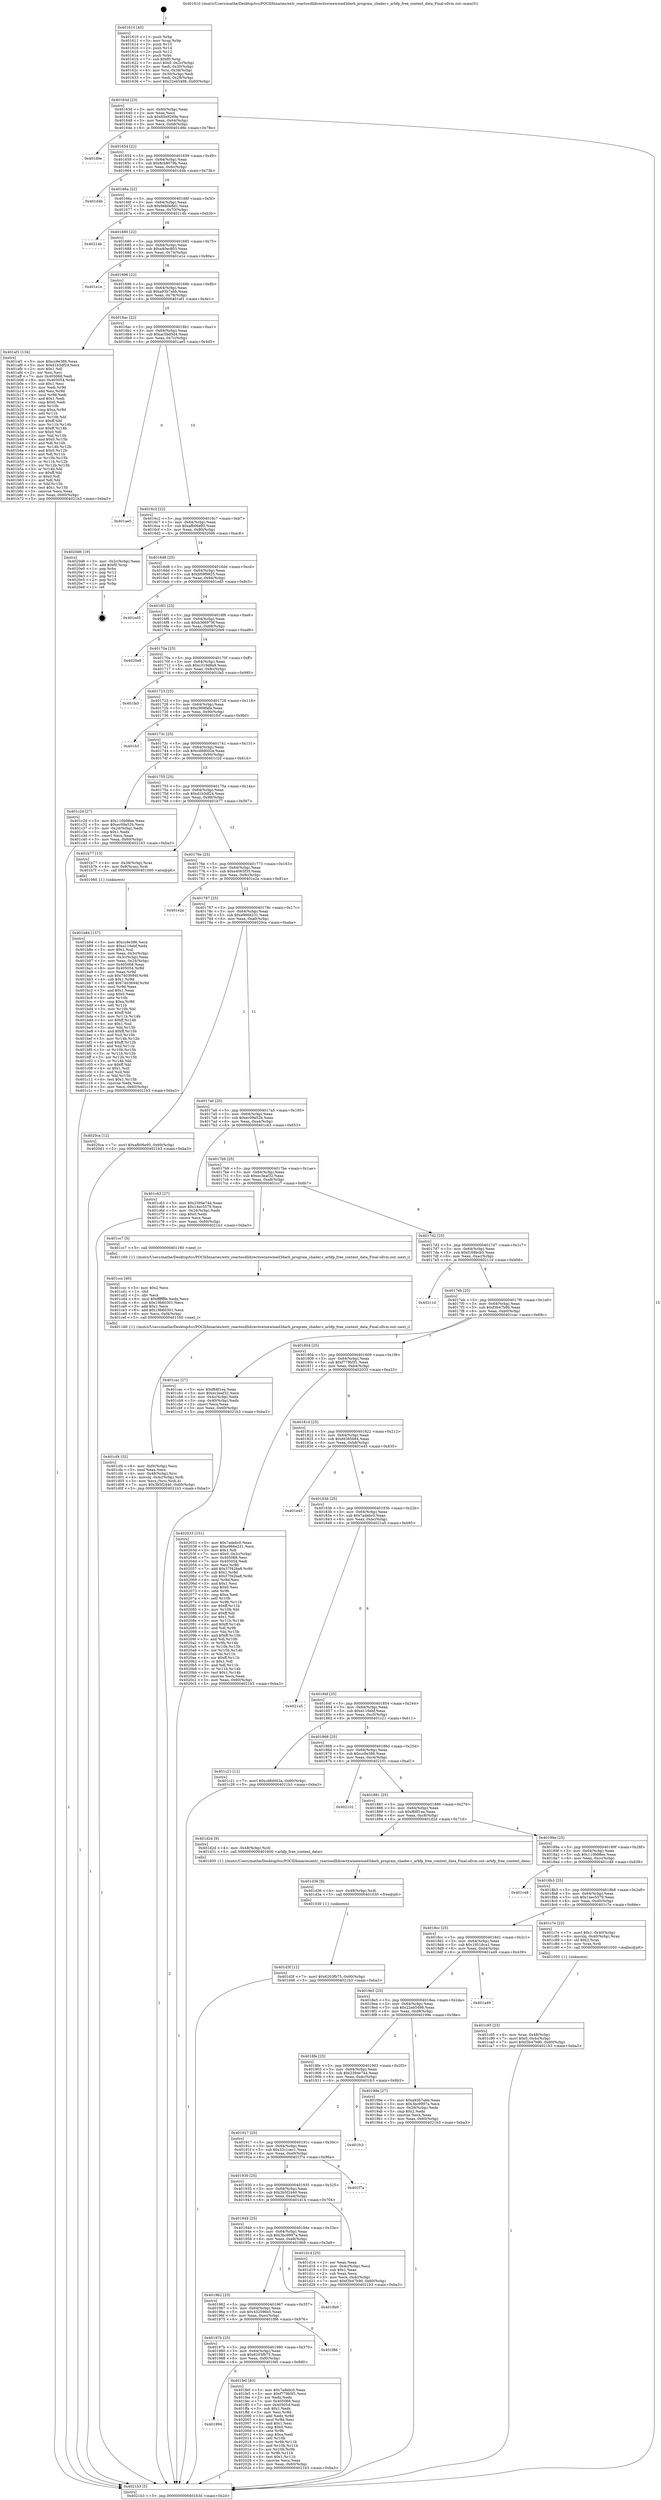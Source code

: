 digraph "0x401610" {
  label = "0x401610 (/mnt/c/Users/mathe/Desktop/tcc/POCII/binaries/extr_reactosdlldirectxwinewined3darb_program_shader.c_arbfp_free_context_data_Final-ollvm.out::main(0))"
  labelloc = "t"
  node[shape=record]

  Entry [label="",width=0.3,height=0.3,shape=circle,fillcolor=black,style=filled]
  "0x40163d" [label="{
     0x40163d [23]\l
     | [instrs]\l
     &nbsp;&nbsp;0x40163d \<+3\>: mov -0x60(%rbp),%eax\l
     &nbsp;&nbsp;0x401640 \<+2\>: mov %eax,%ecx\l
     &nbsp;&nbsp;0x401642 \<+6\>: sub $0x85a9269e,%ecx\l
     &nbsp;&nbsp;0x401648 \<+3\>: mov %eax,-0x64(%rbp)\l
     &nbsp;&nbsp;0x40164b \<+3\>: mov %ecx,-0x68(%rbp)\l
     &nbsp;&nbsp;0x40164e \<+6\>: je 0000000000401d9e \<main+0x78e\>\l
  }"]
  "0x401d9e" [label="{
     0x401d9e\l
  }", style=dashed]
  "0x401654" [label="{
     0x401654 [22]\l
     | [instrs]\l
     &nbsp;&nbsp;0x401654 \<+5\>: jmp 0000000000401659 \<main+0x49\>\l
     &nbsp;&nbsp;0x401659 \<+3\>: mov -0x64(%rbp),%eax\l
     &nbsp;&nbsp;0x40165c \<+5\>: sub $0x8cb8079b,%eax\l
     &nbsp;&nbsp;0x401661 \<+3\>: mov %eax,-0x6c(%rbp)\l
     &nbsp;&nbsp;0x401664 \<+6\>: je 0000000000401d4b \<main+0x73b\>\l
  }"]
  Exit [label="",width=0.3,height=0.3,shape=circle,fillcolor=black,style=filled,peripheries=2]
  "0x401d4b" [label="{
     0x401d4b\l
  }", style=dashed]
  "0x40166a" [label="{
     0x40166a [22]\l
     | [instrs]\l
     &nbsp;&nbsp;0x40166a \<+5\>: jmp 000000000040166f \<main+0x5f\>\l
     &nbsp;&nbsp;0x40166f \<+3\>: mov -0x64(%rbp),%eax\l
     &nbsp;&nbsp;0x401672 \<+5\>: sub $0x9eb0e8d1,%eax\l
     &nbsp;&nbsp;0x401677 \<+3\>: mov %eax,-0x70(%rbp)\l
     &nbsp;&nbsp;0x40167a \<+6\>: je 000000000040214b \<main+0xb3b\>\l
  }"]
  "0x401994" [label="{
     0x401994\l
  }", style=dashed]
  "0x40214b" [label="{
     0x40214b\l
  }", style=dashed]
  "0x401680" [label="{
     0x401680 [22]\l
     | [instrs]\l
     &nbsp;&nbsp;0x401680 \<+5\>: jmp 0000000000401685 \<main+0x75\>\l
     &nbsp;&nbsp;0x401685 \<+3\>: mov -0x64(%rbp),%eax\l
     &nbsp;&nbsp;0x401688 \<+5\>: sub $0xa40ec803,%eax\l
     &nbsp;&nbsp;0x40168d \<+3\>: mov %eax,-0x74(%rbp)\l
     &nbsp;&nbsp;0x401690 \<+6\>: je 0000000000401e1e \<main+0x80e\>\l
  }"]
  "0x401fe0" [label="{
     0x401fe0 [83]\l
     | [instrs]\l
     &nbsp;&nbsp;0x401fe0 \<+5\>: mov $0x7adebc0,%eax\l
     &nbsp;&nbsp;0x401fe5 \<+5\>: mov $0xf779b5f1,%ecx\l
     &nbsp;&nbsp;0x401fea \<+2\>: xor %edx,%edx\l
     &nbsp;&nbsp;0x401fec \<+7\>: mov 0x405068,%esi\l
     &nbsp;&nbsp;0x401ff3 \<+7\>: mov 0x405054,%edi\l
     &nbsp;&nbsp;0x401ffa \<+3\>: sub $0x1,%edx\l
     &nbsp;&nbsp;0x401ffd \<+3\>: mov %esi,%r8d\l
     &nbsp;&nbsp;0x402000 \<+3\>: add %edx,%r8d\l
     &nbsp;&nbsp;0x402003 \<+4\>: imul %r8d,%esi\l
     &nbsp;&nbsp;0x402007 \<+3\>: and $0x1,%esi\l
     &nbsp;&nbsp;0x40200a \<+3\>: cmp $0x0,%esi\l
     &nbsp;&nbsp;0x40200d \<+4\>: sete %r9b\l
     &nbsp;&nbsp;0x402011 \<+3\>: cmp $0xa,%edi\l
     &nbsp;&nbsp;0x402014 \<+4\>: setl %r10b\l
     &nbsp;&nbsp;0x402018 \<+3\>: mov %r9b,%r11b\l
     &nbsp;&nbsp;0x40201b \<+3\>: and %r10b,%r11b\l
     &nbsp;&nbsp;0x40201e \<+3\>: xor %r10b,%r9b\l
     &nbsp;&nbsp;0x402021 \<+3\>: or %r9b,%r11b\l
     &nbsp;&nbsp;0x402024 \<+4\>: test $0x1,%r11b\l
     &nbsp;&nbsp;0x402028 \<+3\>: cmovne %ecx,%eax\l
     &nbsp;&nbsp;0x40202b \<+3\>: mov %eax,-0x60(%rbp)\l
     &nbsp;&nbsp;0x40202e \<+5\>: jmp 00000000004021b3 \<main+0xba3\>\l
  }"]
  "0x401e1e" [label="{
     0x401e1e\l
  }", style=dashed]
  "0x401696" [label="{
     0x401696 [22]\l
     | [instrs]\l
     &nbsp;&nbsp;0x401696 \<+5\>: jmp 000000000040169b \<main+0x8b\>\l
     &nbsp;&nbsp;0x40169b \<+3\>: mov -0x64(%rbp),%eax\l
     &nbsp;&nbsp;0x40169e \<+5\>: sub $0xa93b7abb,%eax\l
     &nbsp;&nbsp;0x4016a3 \<+3\>: mov %eax,-0x78(%rbp)\l
     &nbsp;&nbsp;0x4016a6 \<+6\>: je 0000000000401af1 \<main+0x4e1\>\l
  }"]
  "0x40197b" [label="{
     0x40197b [25]\l
     | [instrs]\l
     &nbsp;&nbsp;0x40197b \<+5\>: jmp 0000000000401980 \<main+0x370\>\l
     &nbsp;&nbsp;0x401980 \<+3\>: mov -0x64(%rbp),%eax\l
     &nbsp;&nbsp;0x401983 \<+5\>: sub $0x6203fb75,%eax\l
     &nbsp;&nbsp;0x401988 \<+6\>: mov %eax,-0xf0(%rbp)\l
     &nbsp;&nbsp;0x40198e \<+6\>: je 0000000000401fe0 \<main+0x9d0\>\l
  }"]
  "0x401af1" [label="{
     0x401af1 [134]\l
     | [instrs]\l
     &nbsp;&nbsp;0x401af1 \<+5\>: mov $0xcc9e386,%eax\l
     &nbsp;&nbsp;0x401af6 \<+5\>: mov $0xd1b3df24,%ecx\l
     &nbsp;&nbsp;0x401afb \<+2\>: mov $0x1,%dl\l
     &nbsp;&nbsp;0x401afd \<+2\>: xor %esi,%esi\l
     &nbsp;&nbsp;0x401aff \<+7\>: mov 0x405068,%edi\l
     &nbsp;&nbsp;0x401b06 \<+8\>: mov 0x405054,%r8d\l
     &nbsp;&nbsp;0x401b0e \<+3\>: sub $0x1,%esi\l
     &nbsp;&nbsp;0x401b11 \<+3\>: mov %edi,%r9d\l
     &nbsp;&nbsp;0x401b14 \<+3\>: add %esi,%r9d\l
     &nbsp;&nbsp;0x401b17 \<+4\>: imul %r9d,%edi\l
     &nbsp;&nbsp;0x401b1b \<+3\>: and $0x1,%edi\l
     &nbsp;&nbsp;0x401b1e \<+3\>: cmp $0x0,%edi\l
     &nbsp;&nbsp;0x401b21 \<+4\>: sete %r10b\l
     &nbsp;&nbsp;0x401b25 \<+4\>: cmp $0xa,%r8d\l
     &nbsp;&nbsp;0x401b29 \<+4\>: setl %r11b\l
     &nbsp;&nbsp;0x401b2d \<+3\>: mov %r10b,%bl\l
     &nbsp;&nbsp;0x401b30 \<+3\>: xor $0xff,%bl\l
     &nbsp;&nbsp;0x401b33 \<+3\>: mov %r11b,%r14b\l
     &nbsp;&nbsp;0x401b36 \<+4\>: xor $0xff,%r14b\l
     &nbsp;&nbsp;0x401b3a \<+3\>: xor $0x0,%dl\l
     &nbsp;&nbsp;0x401b3d \<+3\>: mov %bl,%r15b\l
     &nbsp;&nbsp;0x401b40 \<+4\>: and $0x0,%r15b\l
     &nbsp;&nbsp;0x401b44 \<+3\>: and %dl,%r10b\l
     &nbsp;&nbsp;0x401b47 \<+3\>: mov %r14b,%r12b\l
     &nbsp;&nbsp;0x401b4a \<+4\>: and $0x0,%r12b\l
     &nbsp;&nbsp;0x401b4e \<+3\>: and %dl,%r11b\l
     &nbsp;&nbsp;0x401b51 \<+3\>: or %r10b,%r15b\l
     &nbsp;&nbsp;0x401b54 \<+3\>: or %r11b,%r12b\l
     &nbsp;&nbsp;0x401b57 \<+3\>: xor %r12b,%r15b\l
     &nbsp;&nbsp;0x401b5a \<+3\>: or %r14b,%bl\l
     &nbsp;&nbsp;0x401b5d \<+3\>: xor $0xff,%bl\l
     &nbsp;&nbsp;0x401b60 \<+3\>: or $0x0,%dl\l
     &nbsp;&nbsp;0x401b63 \<+2\>: and %dl,%bl\l
     &nbsp;&nbsp;0x401b65 \<+3\>: or %bl,%r15b\l
     &nbsp;&nbsp;0x401b68 \<+4\>: test $0x1,%r15b\l
     &nbsp;&nbsp;0x401b6c \<+3\>: cmovne %ecx,%eax\l
     &nbsp;&nbsp;0x401b6f \<+3\>: mov %eax,-0x60(%rbp)\l
     &nbsp;&nbsp;0x401b72 \<+5\>: jmp 00000000004021b3 \<main+0xba3\>\l
  }"]
  "0x4016ac" [label="{
     0x4016ac [22]\l
     | [instrs]\l
     &nbsp;&nbsp;0x4016ac \<+5\>: jmp 00000000004016b1 \<main+0xa1\>\l
     &nbsp;&nbsp;0x4016b1 \<+3\>: mov -0x64(%rbp),%eax\l
     &nbsp;&nbsp;0x4016b4 \<+5\>: sub $0xac5bd5d4,%eax\l
     &nbsp;&nbsp;0x4016b9 \<+3\>: mov %eax,-0x7c(%rbp)\l
     &nbsp;&nbsp;0x4016bc \<+6\>: je 0000000000401ae5 \<main+0x4d5\>\l
  }"]
  "0x401f86" [label="{
     0x401f86\l
  }", style=dashed]
  "0x401ae5" [label="{
     0x401ae5\l
  }", style=dashed]
  "0x4016c2" [label="{
     0x4016c2 [22]\l
     | [instrs]\l
     &nbsp;&nbsp;0x4016c2 \<+5\>: jmp 00000000004016c7 \<main+0xb7\>\l
     &nbsp;&nbsp;0x4016c7 \<+3\>: mov -0x64(%rbp),%eax\l
     &nbsp;&nbsp;0x4016ca \<+5\>: sub $0xafb06e95,%eax\l
     &nbsp;&nbsp;0x4016cf \<+3\>: mov %eax,-0x80(%rbp)\l
     &nbsp;&nbsp;0x4016d2 \<+6\>: je 00000000004020d6 \<main+0xac6\>\l
  }"]
  "0x401962" [label="{
     0x401962 [25]\l
     | [instrs]\l
     &nbsp;&nbsp;0x401962 \<+5\>: jmp 0000000000401967 \<main+0x357\>\l
     &nbsp;&nbsp;0x401967 \<+3\>: mov -0x64(%rbp),%eax\l
     &nbsp;&nbsp;0x40196a \<+5\>: sub $0x432596e5,%eax\l
     &nbsp;&nbsp;0x40196f \<+6\>: mov %eax,-0xec(%rbp)\l
     &nbsp;&nbsp;0x401975 \<+6\>: je 0000000000401f86 \<main+0x976\>\l
  }"]
  "0x4020d6" [label="{
     0x4020d6 [19]\l
     | [instrs]\l
     &nbsp;&nbsp;0x4020d6 \<+3\>: mov -0x2c(%rbp),%eax\l
     &nbsp;&nbsp;0x4020d9 \<+7\>: add $0xf0,%rsp\l
     &nbsp;&nbsp;0x4020e0 \<+1\>: pop %rbx\l
     &nbsp;&nbsp;0x4020e1 \<+2\>: pop %r12\l
     &nbsp;&nbsp;0x4020e3 \<+2\>: pop %r14\l
     &nbsp;&nbsp;0x4020e5 \<+2\>: pop %r15\l
     &nbsp;&nbsp;0x4020e7 \<+1\>: pop %rbp\l
     &nbsp;&nbsp;0x4020e8 \<+1\>: ret\l
  }"]
  "0x4016d8" [label="{
     0x4016d8 [25]\l
     | [instrs]\l
     &nbsp;&nbsp;0x4016d8 \<+5\>: jmp 00000000004016dd \<main+0xcd\>\l
     &nbsp;&nbsp;0x4016dd \<+3\>: mov -0x64(%rbp),%eax\l
     &nbsp;&nbsp;0x4016e0 \<+5\>: sub $0xb09f9825,%eax\l
     &nbsp;&nbsp;0x4016e5 \<+6\>: mov %eax,-0x84(%rbp)\l
     &nbsp;&nbsp;0x4016eb \<+6\>: je 0000000000401ed5 \<main+0x8c5\>\l
  }"]
  "0x4019b9" [label="{
     0x4019b9\l
  }", style=dashed]
  "0x401ed5" [label="{
     0x401ed5\l
  }", style=dashed]
  "0x4016f1" [label="{
     0x4016f1 [25]\l
     | [instrs]\l
     &nbsp;&nbsp;0x4016f1 \<+5\>: jmp 00000000004016f6 \<main+0xe6\>\l
     &nbsp;&nbsp;0x4016f6 \<+3\>: mov -0x64(%rbp),%eax\l
     &nbsp;&nbsp;0x4016f9 \<+5\>: sub $0xb366979f,%eax\l
     &nbsp;&nbsp;0x4016fe \<+6\>: mov %eax,-0x88(%rbp)\l
     &nbsp;&nbsp;0x401704 \<+6\>: je 00000000004020e9 \<main+0xad9\>\l
  }"]
  "0x401d3f" [label="{
     0x401d3f [12]\l
     | [instrs]\l
     &nbsp;&nbsp;0x401d3f \<+7\>: movl $0x6203fb75,-0x60(%rbp)\l
     &nbsp;&nbsp;0x401d46 \<+5\>: jmp 00000000004021b3 \<main+0xba3\>\l
  }"]
  "0x4020e9" [label="{
     0x4020e9\l
  }", style=dashed]
  "0x40170a" [label="{
     0x40170a [25]\l
     | [instrs]\l
     &nbsp;&nbsp;0x40170a \<+5\>: jmp 000000000040170f \<main+0xff\>\l
     &nbsp;&nbsp;0x40170f \<+3\>: mov -0x64(%rbp),%eax\l
     &nbsp;&nbsp;0x401712 \<+5\>: sub $0xc319d8a9,%eax\l
     &nbsp;&nbsp;0x401717 \<+6\>: mov %eax,-0x8c(%rbp)\l
     &nbsp;&nbsp;0x40171d \<+6\>: je 0000000000401fa5 \<main+0x995\>\l
  }"]
  "0x401d36" [label="{
     0x401d36 [9]\l
     | [instrs]\l
     &nbsp;&nbsp;0x401d36 \<+4\>: mov -0x48(%rbp),%rdi\l
     &nbsp;&nbsp;0x401d3a \<+5\>: call 0000000000401030 \<free@plt\>\l
     | [calls]\l
     &nbsp;&nbsp;0x401030 \{1\} (unknown)\l
  }"]
  "0x401fa5" [label="{
     0x401fa5\l
  }", style=dashed]
  "0x401723" [label="{
     0x401723 [25]\l
     | [instrs]\l
     &nbsp;&nbsp;0x401723 \<+5\>: jmp 0000000000401728 \<main+0x118\>\l
     &nbsp;&nbsp;0x401728 \<+3\>: mov -0x64(%rbp),%eax\l
     &nbsp;&nbsp;0x40172b \<+5\>: sub $0xc909fafa,%eax\l
     &nbsp;&nbsp;0x401730 \<+6\>: mov %eax,-0x90(%rbp)\l
     &nbsp;&nbsp;0x401736 \<+6\>: je 0000000000401fcf \<main+0x9bf\>\l
  }"]
  "0x401949" [label="{
     0x401949 [25]\l
     | [instrs]\l
     &nbsp;&nbsp;0x401949 \<+5\>: jmp 000000000040194e \<main+0x33e\>\l
     &nbsp;&nbsp;0x40194e \<+3\>: mov -0x64(%rbp),%eax\l
     &nbsp;&nbsp;0x401951 \<+5\>: sub $0x3bc9997a,%eax\l
     &nbsp;&nbsp;0x401956 \<+6\>: mov %eax,-0xe8(%rbp)\l
     &nbsp;&nbsp;0x40195c \<+6\>: je 00000000004019b9 \<main+0x3a9\>\l
  }"]
  "0x401fcf" [label="{
     0x401fcf\l
  }", style=dashed]
  "0x40173c" [label="{
     0x40173c [25]\l
     | [instrs]\l
     &nbsp;&nbsp;0x40173c \<+5\>: jmp 0000000000401741 \<main+0x131\>\l
     &nbsp;&nbsp;0x401741 \<+3\>: mov -0x64(%rbp),%eax\l
     &nbsp;&nbsp;0x401744 \<+5\>: sub $0xcd8d002a,%eax\l
     &nbsp;&nbsp;0x401749 \<+6\>: mov %eax,-0x94(%rbp)\l
     &nbsp;&nbsp;0x40174f \<+6\>: je 0000000000401c2d \<main+0x61d\>\l
  }"]
  "0x401d14" [label="{
     0x401d14 [25]\l
     | [instrs]\l
     &nbsp;&nbsp;0x401d14 \<+2\>: xor %eax,%eax\l
     &nbsp;&nbsp;0x401d16 \<+3\>: mov -0x4c(%rbp),%ecx\l
     &nbsp;&nbsp;0x401d19 \<+3\>: sub $0x1,%eax\l
     &nbsp;&nbsp;0x401d1c \<+2\>: sub %eax,%ecx\l
     &nbsp;&nbsp;0x401d1e \<+3\>: mov %ecx,-0x4c(%rbp)\l
     &nbsp;&nbsp;0x401d21 \<+7\>: movl $0xf3b47b90,-0x60(%rbp)\l
     &nbsp;&nbsp;0x401d28 \<+5\>: jmp 00000000004021b3 \<main+0xba3\>\l
  }"]
  "0x401c2d" [label="{
     0x401c2d [27]\l
     | [instrs]\l
     &nbsp;&nbsp;0x401c2d \<+5\>: mov $0x110b98ee,%eax\l
     &nbsp;&nbsp;0x401c32 \<+5\>: mov $0xec09a52b,%ecx\l
     &nbsp;&nbsp;0x401c37 \<+3\>: mov -0x24(%rbp),%edx\l
     &nbsp;&nbsp;0x401c3a \<+3\>: cmp $0x1,%edx\l
     &nbsp;&nbsp;0x401c3d \<+3\>: cmovl %ecx,%eax\l
     &nbsp;&nbsp;0x401c40 \<+3\>: mov %eax,-0x60(%rbp)\l
     &nbsp;&nbsp;0x401c43 \<+5\>: jmp 00000000004021b3 \<main+0xba3\>\l
  }"]
  "0x401755" [label="{
     0x401755 [25]\l
     | [instrs]\l
     &nbsp;&nbsp;0x401755 \<+5\>: jmp 000000000040175a \<main+0x14a\>\l
     &nbsp;&nbsp;0x40175a \<+3\>: mov -0x64(%rbp),%eax\l
     &nbsp;&nbsp;0x40175d \<+5\>: sub $0xd1b3df24,%eax\l
     &nbsp;&nbsp;0x401762 \<+6\>: mov %eax,-0x98(%rbp)\l
     &nbsp;&nbsp;0x401768 \<+6\>: je 0000000000401b77 \<main+0x567\>\l
  }"]
  "0x401930" [label="{
     0x401930 [25]\l
     | [instrs]\l
     &nbsp;&nbsp;0x401930 \<+5\>: jmp 0000000000401935 \<main+0x325\>\l
     &nbsp;&nbsp;0x401935 \<+3\>: mov -0x64(%rbp),%eax\l
     &nbsp;&nbsp;0x401938 \<+5\>: sub $0x3b5f2440,%eax\l
     &nbsp;&nbsp;0x40193d \<+6\>: mov %eax,-0xe4(%rbp)\l
     &nbsp;&nbsp;0x401943 \<+6\>: je 0000000000401d14 \<main+0x704\>\l
  }"]
  "0x401b77" [label="{
     0x401b77 [13]\l
     | [instrs]\l
     &nbsp;&nbsp;0x401b77 \<+4\>: mov -0x38(%rbp),%rax\l
     &nbsp;&nbsp;0x401b7b \<+4\>: mov 0x8(%rax),%rdi\l
     &nbsp;&nbsp;0x401b7f \<+5\>: call 0000000000401060 \<atoi@plt\>\l
     | [calls]\l
     &nbsp;&nbsp;0x401060 \{1\} (unknown)\l
  }"]
  "0x40176e" [label="{
     0x40176e [25]\l
     | [instrs]\l
     &nbsp;&nbsp;0x40176e \<+5\>: jmp 0000000000401773 \<main+0x163\>\l
     &nbsp;&nbsp;0x401773 \<+3\>: mov -0x64(%rbp),%eax\l
     &nbsp;&nbsp;0x401776 \<+5\>: sub $0xe4065f35,%eax\l
     &nbsp;&nbsp;0x40177b \<+6\>: mov %eax,-0x9c(%rbp)\l
     &nbsp;&nbsp;0x401781 \<+6\>: je 0000000000401e2a \<main+0x81a\>\l
  }"]
  "0x401f7a" [label="{
     0x401f7a\l
  }", style=dashed]
  "0x401e2a" [label="{
     0x401e2a\l
  }", style=dashed]
  "0x401787" [label="{
     0x401787 [25]\l
     | [instrs]\l
     &nbsp;&nbsp;0x401787 \<+5\>: jmp 000000000040178c \<main+0x17c\>\l
     &nbsp;&nbsp;0x40178c \<+3\>: mov -0x64(%rbp),%eax\l
     &nbsp;&nbsp;0x40178f \<+5\>: sub $0xe966e231,%eax\l
     &nbsp;&nbsp;0x401794 \<+6\>: mov %eax,-0xa0(%rbp)\l
     &nbsp;&nbsp;0x40179a \<+6\>: je 00000000004020ca \<main+0xaba\>\l
  }"]
  "0x401917" [label="{
     0x401917 [25]\l
     | [instrs]\l
     &nbsp;&nbsp;0x401917 \<+5\>: jmp 000000000040191c \<main+0x30c\>\l
     &nbsp;&nbsp;0x40191c \<+3\>: mov -0x64(%rbp),%eax\l
     &nbsp;&nbsp;0x40191f \<+5\>: sub $0x32c1cec1,%eax\l
     &nbsp;&nbsp;0x401924 \<+6\>: mov %eax,-0xe0(%rbp)\l
     &nbsp;&nbsp;0x40192a \<+6\>: je 0000000000401f7a \<main+0x96a\>\l
  }"]
  "0x4020ca" [label="{
     0x4020ca [12]\l
     | [instrs]\l
     &nbsp;&nbsp;0x4020ca \<+7\>: movl $0xafb06e95,-0x60(%rbp)\l
     &nbsp;&nbsp;0x4020d1 \<+5\>: jmp 00000000004021b3 \<main+0xba3\>\l
  }"]
  "0x4017a0" [label="{
     0x4017a0 [25]\l
     | [instrs]\l
     &nbsp;&nbsp;0x4017a0 \<+5\>: jmp 00000000004017a5 \<main+0x195\>\l
     &nbsp;&nbsp;0x4017a5 \<+3\>: mov -0x64(%rbp),%eax\l
     &nbsp;&nbsp;0x4017a8 \<+5\>: sub $0xec09a52b,%eax\l
     &nbsp;&nbsp;0x4017ad \<+6\>: mov %eax,-0xa4(%rbp)\l
     &nbsp;&nbsp;0x4017b3 \<+6\>: je 0000000000401c63 \<main+0x653\>\l
  }"]
  "0x401fc3" [label="{
     0x401fc3\l
  }", style=dashed]
  "0x401c63" [label="{
     0x401c63 [27]\l
     | [instrs]\l
     &nbsp;&nbsp;0x401c63 \<+5\>: mov $0x2394e744,%eax\l
     &nbsp;&nbsp;0x401c68 \<+5\>: mov $0x14ec5579,%ecx\l
     &nbsp;&nbsp;0x401c6d \<+3\>: mov -0x24(%rbp),%edx\l
     &nbsp;&nbsp;0x401c70 \<+3\>: cmp $0x0,%edx\l
     &nbsp;&nbsp;0x401c73 \<+3\>: cmove %ecx,%eax\l
     &nbsp;&nbsp;0x401c76 \<+3\>: mov %eax,-0x60(%rbp)\l
     &nbsp;&nbsp;0x401c79 \<+5\>: jmp 00000000004021b3 \<main+0xba3\>\l
  }"]
  "0x4017b9" [label="{
     0x4017b9 [25]\l
     | [instrs]\l
     &nbsp;&nbsp;0x4017b9 \<+5\>: jmp 00000000004017be \<main+0x1ae\>\l
     &nbsp;&nbsp;0x4017be \<+3\>: mov -0x64(%rbp),%eax\l
     &nbsp;&nbsp;0x4017c1 \<+5\>: sub $0xec3eaf32,%eax\l
     &nbsp;&nbsp;0x4017c6 \<+6\>: mov %eax,-0xa8(%rbp)\l
     &nbsp;&nbsp;0x4017cc \<+6\>: je 0000000000401cc7 \<main+0x6b7\>\l
  }"]
  "0x401cf4" [label="{
     0x401cf4 [32]\l
     | [instrs]\l
     &nbsp;&nbsp;0x401cf4 \<+6\>: mov -0xf4(%rbp),%ecx\l
     &nbsp;&nbsp;0x401cfa \<+3\>: imul %eax,%ecx\l
     &nbsp;&nbsp;0x401cfd \<+4\>: mov -0x48(%rbp),%rsi\l
     &nbsp;&nbsp;0x401d01 \<+4\>: movslq -0x4c(%rbp),%rdi\l
     &nbsp;&nbsp;0x401d05 \<+3\>: mov %ecx,(%rsi,%rdi,4)\l
     &nbsp;&nbsp;0x401d08 \<+7\>: movl $0x3b5f2440,-0x60(%rbp)\l
     &nbsp;&nbsp;0x401d0f \<+5\>: jmp 00000000004021b3 \<main+0xba3\>\l
  }"]
  "0x401cc7" [label="{
     0x401cc7 [5]\l
     | [instrs]\l
     &nbsp;&nbsp;0x401cc7 \<+5\>: call 0000000000401160 \<next_i\>\l
     | [calls]\l
     &nbsp;&nbsp;0x401160 \{1\} (/mnt/c/Users/mathe/Desktop/tcc/POCII/binaries/extr_reactosdlldirectxwinewined3darb_program_shader.c_arbfp_free_context_data_Final-ollvm.out::next_i)\l
  }"]
  "0x4017d2" [label="{
     0x4017d2 [25]\l
     | [instrs]\l
     &nbsp;&nbsp;0x4017d2 \<+5\>: jmp 00000000004017d7 \<main+0x1c7\>\l
     &nbsp;&nbsp;0x4017d7 \<+3\>: mov -0x64(%rbp),%eax\l
     &nbsp;&nbsp;0x4017da \<+5\>: sub $0xf168bcb5,%eax\l
     &nbsp;&nbsp;0x4017df \<+6\>: mov %eax,-0xac(%rbp)\l
     &nbsp;&nbsp;0x4017e5 \<+6\>: je 000000000040211d \<main+0xb0d\>\l
  }"]
  "0x401ccc" [label="{
     0x401ccc [40]\l
     | [instrs]\l
     &nbsp;&nbsp;0x401ccc \<+5\>: mov $0x2,%ecx\l
     &nbsp;&nbsp;0x401cd1 \<+1\>: cltd\l
     &nbsp;&nbsp;0x401cd2 \<+2\>: idiv %ecx\l
     &nbsp;&nbsp;0x401cd4 \<+6\>: imul $0xfffffffe,%edx,%ecx\l
     &nbsp;&nbsp;0x401cda \<+6\>: sub $0x19b60301,%ecx\l
     &nbsp;&nbsp;0x401ce0 \<+3\>: add $0x1,%ecx\l
     &nbsp;&nbsp;0x401ce3 \<+6\>: add $0x19b60301,%ecx\l
     &nbsp;&nbsp;0x401ce9 \<+6\>: mov %ecx,-0xf4(%rbp)\l
     &nbsp;&nbsp;0x401cef \<+5\>: call 0000000000401160 \<next_i\>\l
     | [calls]\l
     &nbsp;&nbsp;0x401160 \{1\} (/mnt/c/Users/mathe/Desktop/tcc/POCII/binaries/extr_reactosdlldirectxwinewined3darb_program_shader.c_arbfp_free_context_data_Final-ollvm.out::next_i)\l
  }"]
  "0x40211d" [label="{
     0x40211d\l
  }", style=dashed]
  "0x4017eb" [label="{
     0x4017eb [25]\l
     | [instrs]\l
     &nbsp;&nbsp;0x4017eb \<+5\>: jmp 00000000004017f0 \<main+0x1e0\>\l
     &nbsp;&nbsp;0x4017f0 \<+3\>: mov -0x64(%rbp),%eax\l
     &nbsp;&nbsp;0x4017f3 \<+5\>: sub $0xf3b47b90,%eax\l
     &nbsp;&nbsp;0x4017f8 \<+6\>: mov %eax,-0xb0(%rbp)\l
     &nbsp;&nbsp;0x4017fe \<+6\>: je 0000000000401cac \<main+0x69c\>\l
  }"]
  "0x401c95" [label="{
     0x401c95 [23]\l
     | [instrs]\l
     &nbsp;&nbsp;0x401c95 \<+4\>: mov %rax,-0x48(%rbp)\l
     &nbsp;&nbsp;0x401c99 \<+7\>: movl $0x0,-0x4c(%rbp)\l
     &nbsp;&nbsp;0x401ca0 \<+7\>: movl $0xf3b47b90,-0x60(%rbp)\l
     &nbsp;&nbsp;0x401ca7 \<+5\>: jmp 00000000004021b3 \<main+0xba3\>\l
  }"]
  "0x401cac" [label="{
     0x401cac [27]\l
     | [instrs]\l
     &nbsp;&nbsp;0x401cac \<+5\>: mov $0xf68f1ea,%eax\l
     &nbsp;&nbsp;0x401cb1 \<+5\>: mov $0xec3eaf32,%ecx\l
     &nbsp;&nbsp;0x401cb6 \<+3\>: mov -0x4c(%rbp),%edx\l
     &nbsp;&nbsp;0x401cb9 \<+3\>: cmp -0x40(%rbp),%edx\l
     &nbsp;&nbsp;0x401cbc \<+3\>: cmovl %ecx,%eax\l
     &nbsp;&nbsp;0x401cbf \<+3\>: mov %eax,-0x60(%rbp)\l
     &nbsp;&nbsp;0x401cc2 \<+5\>: jmp 00000000004021b3 \<main+0xba3\>\l
  }"]
  "0x401804" [label="{
     0x401804 [25]\l
     | [instrs]\l
     &nbsp;&nbsp;0x401804 \<+5\>: jmp 0000000000401809 \<main+0x1f9\>\l
     &nbsp;&nbsp;0x401809 \<+3\>: mov -0x64(%rbp),%eax\l
     &nbsp;&nbsp;0x40180c \<+5\>: sub $0xf779b5f1,%eax\l
     &nbsp;&nbsp;0x401811 \<+6\>: mov %eax,-0xb4(%rbp)\l
     &nbsp;&nbsp;0x401817 \<+6\>: je 0000000000402033 \<main+0xa23\>\l
  }"]
  "0x401b84" [label="{
     0x401b84 [157]\l
     | [instrs]\l
     &nbsp;&nbsp;0x401b84 \<+5\>: mov $0xcc9e386,%ecx\l
     &nbsp;&nbsp;0x401b89 \<+5\>: mov $0xa116ebf,%edx\l
     &nbsp;&nbsp;0x401b8e \<+3\>: mov $0x1,%sil\l
     &nbsp;&nbsp;0x401b91 \<+3\>: mov %eax,-0x3c(%rbp)\l
     &nbsp;&nbsp;0x401b94 \<+3\>: mov -0x3c(%rbp),%eax\l
     &nbsp;&nbsp;0x401b97 \<+3\>: mov %eax,-0x24(%rbp)\l
     &nbsp;&nbsp;0x401b9a \<+7\>: mov 0x405068,%eax\l
     &nbsp;&nbsp;0x401ba1 \<+8\>: mov 0x405054,%r8d\l
     &nbsp;&nbsp;0x401ba9 \<+3\>: mov %eax,%r9d\l
     &nbsp;&nbsp;0x401bac \<+7\>: sub $0x7403694f,%r9d\l
     &nbsp;&nbsp;0x401bb3 \<+4\>: sub $0x1,%r9d\l
     &nbsp;&nbsp;0x401bb7 \<+7\>: add $0x7403694f,%r9d\l
     &nbsp;&nbsp;0x401bbe \<+4\>: imul %r9d,%eax\l
     &nbsp;&nbsp;0x401bc2 \<+3\>: and $0x1,%eax\l
     &nbsp;&nbsp;0x401bc5 \<+3\>: cmp $0x0,%eax\l
     &nbsp;&nbsp;0x401bc8 \<+4\>: sete %r10b\l
     &nbsp;&nbsp;0x401bcc \<+4\>: cmp $0xa,%r8d\l
     &nbsp;&nbsp;0x401bd0 \<+4\>: setl %r11b\l
     &nbsp;&nbsp;0x401bd4 \<+3\>: mov %r10b,%bl\l
     &nbsp;&nbsp;0x401bd7 \<+3\>: xor $0xff,%bl\l
     &nbsp;&nbsp;0x401bda \<+3\>: mov %r11b,%r14b\l
     &nbsp;&nbsp;0x401bdd \<+4\>: xor $0xff,%r14b\l
     &nbsp;&nbsp;0x401be1 \<+4\>: xor $0x1,%sil\l
     &nbsp;&nbsp;0x401be5 \<+3\>: mov %bl,%r15b\l
     &nbsp;&nbsp;0x401be8 \<+4\>: and $0xff,%r15b\l
     &nbsp;&nbsp;0x401bec \<+3\>: and %sil,%r10b\l
     &nbsp;&nbsp;0x401bef \<+3\>: mov %r14b,%r12b\l
     &nbsp;&nbsp;0x401bf2 \<+4\>: and $0xff,%r12b\l
     &nbsp;&nbsp;0x401bf6 \<+3\>: and %sil,%r11b\l
     &nbsp;&nbsp;0x401bf9 \<+3\>: or %r10b,%r15b\l
     &nbsp;&nbsp;0x401bfc \<+3\>: or %r11b,%r12b\l
     &nbsp;&nbsp;0x401bff \<+3\>: xor %r12b,%r15b\l
     &nbsp;&nbsp;0x401c02 \<+3\>: or %r14b,%bl\l
     &nbsp;&nbsp;0x401c05 \<+3\>: xor $0xff,%bl\l
     &nbsp;&nbsp;0x401c08 \<+4\>: or $0x1,%sil\l
     &nbsp;&nbsp;0x401c0c \<+3\>: and %sil,%bl\l
     &nbsp;&nbsp;0x401c0f \<+3\>: or %bl,%r15b\l
     &nbsp;&nbsp;0x401c12 \<+4\>: test $0x1,%r15b\l
     &nbsp;&nbsp;0x401c16 \<+3\>: cmovne %edx,%ecx\l
     &nbsp;&nbsp;0x401c19 \<+3\>: mov %ecx,-0x60(%rbp)\l
     &nbsp;&nbsp;0x401c1c \<+5\>: jmp 00000000004021b3 \<main+0xba3\>\l
  }"]
  "0x402033" [label="{
     0x402033 [151]\l
     | [instrs]\l
     &nbsp;&nbsp;0x402033 \<+5\>: mov $0x7adebc0,%eax\l
     &nbsp;&nbsp;0x402038 \<+5\>: mov $0xe966e231,%ecx\l
     &nbsp;&nbsp;0x40203d \<+2\>: mov $0x1,%dl\l
     &nbsp;&nbsp;0x40203f \<+7\>: movl $0x0,-0x2c(%rbp)\l
     &nbsp;&nbsp;0x402046 \<+7\>: mov 0x405068,%esi\l
     &nbsp;&nbsp;0x40204d \<+7\>: mov 0x405054,%edi\l
     &nbsp;&nbsp;0x402054 \<+3\>: mov %esi,%r8d\l
     &nbsp;&nbsp;0x402057 \<+7\>: add $0x37f42ba8,%r8d\l
     &nbsp;&nbsp;0x40205e \<+4\>: sub $0x1,%r8d\l
     &nbsp;&nbsp;0x402062 \<+7\>: sub $0x37f42ba8,%r8d\l
     &nbsp;&nbsp;0x402069 \<+4\>: imul %r8d,%esi\l
     &nbsp;&nbsp;0x40206d \<+3\>: and $0x1,%esi\l
     &nbsp;&nbsp;0x402070 \<+3\>: cmp $0x0,%esi\l
     &nbsp;&nbsp;0x402073 \<+4\>: sete %r9b\l
     &nbsp;&nbsp;0x402077 \<+3\>: cmp $0xa,%edi\l
     &nbsp;&nbsp;0x40207a \<+4\>: setl %r10b\l
     &nbsp;&nbsp;0x40207e \<+3\>: mov %r9b,%r11b\l
     &nbsp;&nbsp;0x402081 \<+4\>: xor $0xff,%r11b\l
     &nbsp;&nbsp;0x402085 \<+3\>: mov %r10b,%bl\l
     &nbsp;&nbsp;0x402088 \<+3\>: xor $0xff,%bl\l
     &nbsp;&nbsp;0x40208b \<+3\>: xor $0x1,%dl\l
     &nbsp;&nbsp;0x40208e \<+3\>: mov %r11b,%r14b\l
     &nbsp;&nbsp;0x402091 \<+4\>: and $0xff,%r14b\l
     &nbsp;&nbsp;0x402095 \<+3\>: and %dl,%r9b\l
     &nbsp;&nbsp;0x402098 \<+3\>: mov %bl,%r15b\l
     &nbsp;&nbsp;0x40209b \<+4\>: and $0xff,%r15b\l
     &nbsp;&nbsp;0x40209f \<+3\>: and %dl,%r10b\l
     &nbsp;&nbsp;0x4020a2 \<+3\>: or %r9b,%r14b\l
     &nbsp;&nbsp;0x4020a5 \<+3\>: or %r10b,%r15b\l
     &nbsp;&nbsp;0x4020a8 \<+3\>: xor %r15b,%r14b\l
     &nbsp;&nbsp;0x4020ab \<+3\>: or %bl,%r11b\l
     &nbsp;&nbsp;0x4020ae \<+4\>: xor $0xff,%r11b\l
     &nbsp;&nbsp;0x4020b2 \<+3\>: or $0x1,%dl\l
     &nbsp;&nbsp;0x4020b5 \<+3\>: and %dl,%r11b\l
     &nbsp;&nbsp;0x4020b8 \<+3\>: or %r11b,%r14b\l
     &nbsp;&nbsp;0x4020bb \<+4\>: test $0x1,%r14b\l
     &nbsp;&nbsp;0x4020bf \<+3\>: cmovne %ecx,%eax\l
     &nbsp;&nbsp;0x4020c2 \<+3\>: mov %eax,-0x60(%rbp)\l
     &nbsp;&nbsp;0x4020c5 \<+5\>: jmp 00000000004021b3 \<main+0xba3\>\l
  }"]
  "0x40181d" [label="{
     0x40181d [25]\l
     | [instrs]\l
     &nbsp;&nbsp;0x40181d \<+5\>: jmp 0000000000401822 \<main+0x212\>\l
     &nbsp;&nbsp;0x401822 \<+3\>: mov -0x64(%rbp),%eax\l
     &nbsp;&nbsp;0x401825 \<+5\>: sub $0xfd385684,%eax\l
     &nbsp;&nbsp;0x40182a \<+6\>: mov %eax,-0xb8(%rbp)\l
     &nbsp;&nbsp;0x401830 \<+6\>: je 0000000000401e45 \<main+0x835\>\l
  }"]
  "0x401610" [label="{
     0x401610 [45]\l
     | [instrs]\l
     &nbsp;&nbsp;0x401610 \<+1\>: push %rbp\l
     &nbsp;&nbsp;0x401611 \<+3\>: mov %rsp,%rbp\l
     &nbsp;&nbsp;0x401614 \<+2\>: push %r15\l
     &nbsp;&nbsp;0x401616 \<+2\>: push %r14\l
     &nbsp;&nbsp;0x401618 \<+2\>: push %r12\l
     &nbsp;&nbsp;0x40161a \<+1\>: push %rbx\l
     &nbsp;&nbsp;0x40161b \<+7\>: sub $0xf0,%rsp\l
     &nbsp;&nbsp;0x401622 \<+7\>: movl $0x0,-0x2c(%rbp)\l
     &nbsp;&nbsp;0x401629 \<+3\>: mov %edi,-0x30(%rbp)\l
     &nbsp;&nbsp;0x40162c \<+4\>: mov %rsi,-0x38(%rbp)\l
     &nbsp;&nbsp;0x401630 \<+3\>: mov -0x30(%rbp),%edi\l
     &nbsp;&nbsp;0x401633 \<+3\>: mov %edi,-0x28(%rbp)\l
     &nbsp;&nbsp;0x401636 \<+7\>: movl $0x22eb5498,-0x60(%rbp)\l
  }"]
  "0x401e45" [label="{
     0x401e45\l
  }", style=dashed]
  "0x401836" [label="{
     0x401836 [25]\l
     | [instrs]\l
     &nbsp;&nbsp;0x401836 \<+5\>: jmp 000000000040183b \<main+0x22b\>\l
     &nbsp;&nbsp;0x40183b \<+3\>: mov -0x64(%rbp),%eax\l
     &nbsp;&nbsp;0x40183e \<+5\>: sub $0x7adebc0,%eax\l
     &nbsp;&nbsp;0x401843 \<+6\>: mov %eax,-0xbc(%rbp)\l
     &nbsp;&nbsp;0x401849 \<+6\>: je 00000000004021a5 \<main+0xb95\>\l
  }"]
  "0x4021b3" [label="{
     0x4021b3 [5]\l
     | [instrs]\l
     &nbsp;&nbsp;0x4021b3 \<+5\>: jmp 000000000040163d \<main+0x2d\>\l
  }"]
  "0x4021a5" [label="{
     0x4021a5\l
  }", style=dashed]
  "0x40184f" [label="{
     0x40184f [25]\l
     | [instrs]\l
     &nbsp;&nbsp;0x40184f \<+5\>: jmp 0000000000401854 \<main+0x244\>\l
     &nbsp;&nbsp;0x401854 \<+3\>: mov -0x64(%rbp),%eax\l
     &nbsp;&nbsp;0x401857 \<+5\>: sub $0xa116ebf,%eax\l
     &nbsp;&nbsp;0x40185c \<+6\>: mov %eax,-0xc0(%rbp)\l
     &nbsp;&nbsp;0x401862 \<+6\>: je 0000000000401c21 \<main+0x611\>\l
  }"]
  "0x4018fe" [label="{
     0x4018fe [25]\l
     | [instrs]\l
     &nbsp;&nbsp;0x4018fe \<+5\>: jmp 0000000000401903 \<main+0x2f3\>\l
     &nbsp;&nbsp;0x401903 \<+3\>: mov -0x64(%rbp),%eax\l
     &nbsp;&nbsp;0x401906 \<+5\>: sub $0x2394e744,%eax\l
     &nbsp;&nbsp;0x40190b \<+6\>: mov %eax,-0xdc(%rbp)\l
     &nbsp;&nbsp;0x401911 \<+6\>: je 0000000000401fc3 \<main+0x9b3\>\l
  }"]
  "0x401c21" [label="{
     0x401c21 [12]\l
     | [instrs]\l
     &nbsp;&nbsp;0x401c21 \<+7\>: movl $0xcd8d002a,-0x60(%rbp)\l
     &nbsp;&nbsp;0x401c28 \<+5\>: jmp 00000000004021b3 \<main+0xba3\>\l
  }"]
  "0x401868" [label="{
     0x401868 [25]\l
     | [instrs]\l
     &nbsp;&nbsp;0x401868 \<+5\>: jmp 000000000040186d \<main+0x25d\>\l
     &nbsp;&nbsp;0x40186d \<+3\>: mov -0x64(%rbp),%eax\l
     &nbsp;&nbsp;0x401870 \<+5\>: sub $0xcc9e386,%eax\l
     &nbsp;&nbsp;0x401875 \<+6\>: mov %eax,-0xc4(%rbp)\l
     &nbsp;&nbsp;0x40187b \<+6\>: je 0000000000402101 \<main+0xaf1\>\l
  }"]
  "0x40199e" [label="{
     0x40199e [27]\l
     | [instrs]\l
     &nbsp;&nbsp;0x40199e \<+5\>: mov $0xa93b7abb,%eax\l
     &nbsp;&nbsp;0x4019a3 \<+5\>: mov $0x3bc9997a,%ecx\l
     &nbsp;&nbsp;0x4019a8 \<+3\>: mov -0x28(%rbp),%edx\l
     &nbsp;&nbsp;0x4019ab \<+3\>: cmp $0x2,%edx\l
     &nbsp;&nbsp;0x4019ae \<+3\>: cmovne %ecx,%eax\l
     &nbsp;&nbsp;0x4019b1 \<+3\>: mov %eax,-0x60(%rbp)\l
     &nbsp;&nbsp;0x4019b4 \<+5\>: jmp 00000000004021b3 \<main+0xba3\>\l
  }"]
  "0x402101" [label="{
     0x402101\l
  }", style=dashed]
  "0x401881" [label="{
     0x401881 [25]\l
     | [instrs]\l
     &nbsp;&nbsp;0x401881 \<+5\>: jmp 0000000000401886 \<main+0x276\>\l
     &nbsp;&nbsp;0x401886 \<+3\>: mov -0x64(%rbp),%eax\l
     &nbsp;&nbsp;0x401889 \<+5\>: sub $0xf68f1ea,%eax\l
     &nbsp;&nbsp;0x40188e \<+6\>: mov %eax,-0xc8(%rbp)\l
     &nbsp;&nbsp;0x401894 \<+6\>: je 0000000000401d2d \<main+0x71d\>\l
  }"]
  "0x4018e5" [label="{
     0x4018e5 [25]\l
     | [instrs]\l
     &nbsp;&nbsp;0x4018e5 \<+5\>: jmp 00000000004018ea \<main+0x2da\>\l
     &nbsp;&nbsp;0x4018ea \<+3\>: mov -0x64(%rbp),%eax\l
     &nbsp;&nbsp;0x4018ed \<+5\>: sub $0x22eb5498,%eax\l
     &nbsp;&nbsp;0x4018f2 \<+6\>: mov %eax,-0xd8(%rbp)\l
     &nbsp;&nbsp;0x4018f8 \<+6\>: je 000000000040199e \<main+0x38e\>\l
  }"]
  "0x401d2d" [label="{
     0x401d2d [9]\l
     | [instrs]\l
     &nbsp;&nbsp;0x401d2d \<+4\>: mov -0x48(%rbp),%rdi\l
     &nbsp;&nbsp;0x401d31 \<+5\>: call 0000000000401600 \<arbfp_free_context_data\>\l
     | [calls]\l
     &nbsp;&nbsp;0x401600 \{1\} (/mnt/c/Users/mathe/Desktop/tcc/POCII/binaries/extr_reactosdlldirectxwinewined3darb_program_shader.c_arbfp_free_context_data_Final-ollvm.out::arbfp_free_context_data)\l
  }"]
  "0x40189a" [label="{
     0x40189a [25]\l
     | [instrs]\l
     &nbsp;&nbsp;0x40189a \<+5\>: jmp 000000000040189f \<main+0x28f\>\l
     &nbsp;&nbsp;0x40189f \<+3\>: mov -0x64(%rbp),%eax\l
     &nbsp;&nbsp;0x4018a2 \<+5\>: sub $0x110b98ee,%eax\l
     &nbsp;&nbsp;0x4018a7 \<+6\>: mov %eax,-0xcc(%rbp)\l
     &nbsp;&nbsp;0x4018ad \<+6\>: je 0000000000401c48 \<main+0x638\>\l
  }"]
  "0x401a49" [label="{
     0x401a49\l
  }", style=dashed]
  "0x401c48" [label="{
     0x401c48\l
  }", style=dashed]
  "0x4018b3" [label="{
     0x4018b3 [25]\l
     | [instrs]\l
     &nbsp;&nbsp;0x4018b3 \<+5\>: jmp 00000000004018b8 \<main+0x2a8\>\l
     &nbsp;&nbsp;0x4018b8 \<+3\>: mov -0x64(%rbp),%eax\l
     &nbsp;&nbsp;0x4018bb \<+5\>: sub $0x14ec5579,%eax\l
     &nbsp;&nbsp;0x4018c0 \<+6\>: mov %eax,-0xd0(%rbp)\l
     &nbsp;&nbsp;0x4018c6 \<+6\>: je 0000000000401c7e \<main+0x66e\>\l
  }"]
  "0x4018cc" [label="{
     0x4018cc [25]\l
     | [instrs]\l
     &nbsp;&nbsp;0x4018cc \<+5\>: jmp 00000000004018d1 \<main+0x2c1\>\l
     &nbsp;&nbsp;0x4018d1 \<+3\>: mov -0x64(%rbp),%eax\l
     &nbsp;&nbsp;0x4018d4 \<+5\>: sub $0x19518ca1,%eax\l
     &nbsp;&nbsp;0x4018d9 \<+6\>: mov %eax,-0xd4(%rbp)\l
     &nbsp;&nbsp;0x4018df \<+6\>: je 0000000000401a49 \<main+0x439\>\l
  }"]
  "0x401c7e" [label="{
     0x401c7e [23]\l
     | [instrs]\l
     &nbsp;&nbsp;0x401c7e \<+7\>: movl $0x1,-0x40(%rbp)\l
     &nbsp;&nbsp;0x401c85 \<+4\>: movslq -0x40(%rbp),%rax\l
     &nbsp;&nbsp;0x401c89 \<+4\>: shl $0x2,%rax\l
     &nbsp;&nbsp;0x401c8d \<+3\>: mov %rax,%rdi\l
     &nbsp;&nbsp;0x401c90 \<+5\>: call 0000000000401050 \<malloc@plt\>\l
     | [calls]\l
     &nbsp;&nbsp;0x401050 \{1\} (unknown)\l
  }"]
  Entry -> "0x401610" [label=" 1"]
  "0x40163d" -> "0x401d9e" [label=" 0"]
  "0x40163d" -> "0x401654" [label=" 16"]
  "0x4020d6" -> Exit [label=" 1"]
  "0x401654" -> "0x401d4b" [label=" 0"]
  "0x401654" -> "0x40166a" [label=" 16"]
  "0x4020ca" -> "0x4021b3" [label=" 1"]
  "0x40166a" -> "0x40214b" [label=" 0"]
  "0x40166a" -> "0x401680" [label=" 16"]
  "0x402033" -> "0x4021b3" [label=" 1"]
  "0x401680" -> "0x401e1e" [label=" 0"]
  "0x401680" -> "0x401696" [label=" 16"]
  "0x401fe0" -> "0x4021b3" [label=" 1"]
  "0x401696" -> "0x401af1" [label=" 1"]
  "0x401696" -> "0x4016ac" [label=" 15"]
  "0x40197b" -> "0x401fe0" [label=" 1"]
  "0x4016ac" -> "0x401ae5" [label=" 0"]
  "0x4016ac" -> "0x4016c2" [label=" 15"]
  "0x40197b" -> "0x401994" [label=" 0"]
  "0x4016c2" -> "0x4020d6" [label=" 1"]
  "0x4016c2" -> "0x4016d8" [label=" 14"]
  "0x401962" -> "0x401f86" [label=" 0"]
  "0x4016d8" -> "0x401ed5" [label=" 0"]
  "0x4016d8" -> "0x4016f1" [label=" 14"]
  "0x401962" -> "0x40197b" [label=" 1"]
  "0x4016f1" -> "0x4020e9" [label=" 0"]
  "0x4016f1" -> "0x40170a" [label=" 14"]
  "0x401949" -> "0x4019b9" [label=" 0"]
  "0x40170a" -> "0x401fa5" [label=" 0"]
  "0x40170a" -> "0x401723" [label=" 14"]
  "0x401949" -> "0x401962" [label=" 1"]
  "0x401723" -> "0x401fcf" [label=" 0"]
  "0x401723" -> "0x40173c" [label=" 14"]
  "0x401d3f" -> "0x4021b3" [label=" 1"]
  "0x40173c" -> "0x401c2d" [label=" 1"]
  "0x40173c" -> "0x401755" [label=" 13"]
  "0x401d36" -> "0x401d3f" [label=" 1"]
  "0x401755" -> "0x401b77" [label=" 1"]
  "0x401755" -> "0x40176e" [label=" 12"]
  "0x401d14" -> "0x4021b3" [label=" 1"]
  "0x40176e" -> "0x401e2a" [label=" 0"]
  "0x40176e" -> "0x401787" [label=" 12"]
  "0x401930" -> "0x401949" [label=" 1"]
  "0x401787" -> "0x4020ca" [label=" 1"]
  "0x401787" -> "0x4017a0" [label=" 11"]
  "0x401d2d" -> "0x401d36" [label=" 1"]
  "0x4017a0" -> "0x401c63" [label=" 1"]
  "0x4017a0" -> "0x4017b9" [label=" 10"]
  "0x401917" -> "0x401930" [label=" 2"]
  "0x4017b9" -> "0x401cc7" [label=" 1"]
  "0x4017b9" -> "0x4017d2" [label=" 9"]
  "0x401930" -> "0x401d14" [label=" 1"]
  "0x4017d2" -> "0x40211d" [label=" 0"]
  "0x4017d2" -> "0x4017eb" [label=" 9"]
  "0x4018fe" -> "0x401917" [label=" 2"]
  "0x4017eb" -> "0x401cac" [label=" 2"]
  "0x4017eb" -> "0x401804" [label=" 7"]
  "0x4018fe" -> "0x401fc3" [label=" 0"]
  "0x401804" -> "0x402033" [label=" 1"]
  "0x401804" -> "0x40181d" [label=" 6"]
  "0x401917" -> "0x401f7a" [label=" 0"]
  "0x40181d" -> "0x401e45" [label=" 0"]
  "0x40181d" -> "0x401836" [label=" 6"]
  "0x401cf4" -> "0x4021b3" [label=" 1"]
  "0x401836" -> "0x4021a5" [label=" 0"]
  "0x401836" -> "0x40184f" [label=" 6"]
  "0x401ccc" -> "0x401cf4" [label=" 1"]
  "0x40184f" -> "0x401c21" [label=" 1"]
  "0x40184f" -> "0x401868" [label=" 5"]
  "0x401cc7" -> "0x401ccc" [label=" 1"]
  "0x401868" -> "0x402101" [label=" 0"]
  "0x401868" -> "0x401881" [label=" 5"]
  "0x401cac" -> "0x4021b3" [label=" 2"]
  "0x401881" -> "0x401d2d" [label=" 1"]
  "0x401881" -> "0x40189a" [label=" 4"]
  "0x401c7e" -> "0x401c95" [label=" 1"]
  "0x40189a" -> "0x401c48" [label=" 0"]
  "0x40189a" -> "0x4018b3" [label=" 4"]
  "0x401c63" -> "0x4021b3" [label=" 1"]
  "0x4018b3" -> "0x401c7e" [label=" 1"]
  "0x4018b3" -> "0x4018cc" [label=" 3"]
  "0x401c2d" -> "0x4021b3" [label=" 1"]
  "0x4018cc" -> "0x401a49" [label=" 0"]
  "0x4018cc" -> "0x4018e5" [label=" 3"]
  "0x401c95" -> "0x4021b3" [label=" 1"]
  "0x4018e5" -> "0x40199e" [label=" 1"]
  "0x4018e5" -> "0x4018fe" [label=" 2"]
  "0x40199e" -> "0x4021b3" [label=" 1"]
  "0x401610" -> "0x40163d" [label=" 1"]
  "0x4021b3" -> "0x40163d" [label=" 15"]
  "0x401af1" -> "0x4021b3" [label=" 1"]
  "0x401b77" -> "0x401b84" [label=" 1"]
  "0x401b84" -> "0x4021b3" [label=" 1"]
  "0x401c21" -> "0x4021b3" [label=" 1"]
}
